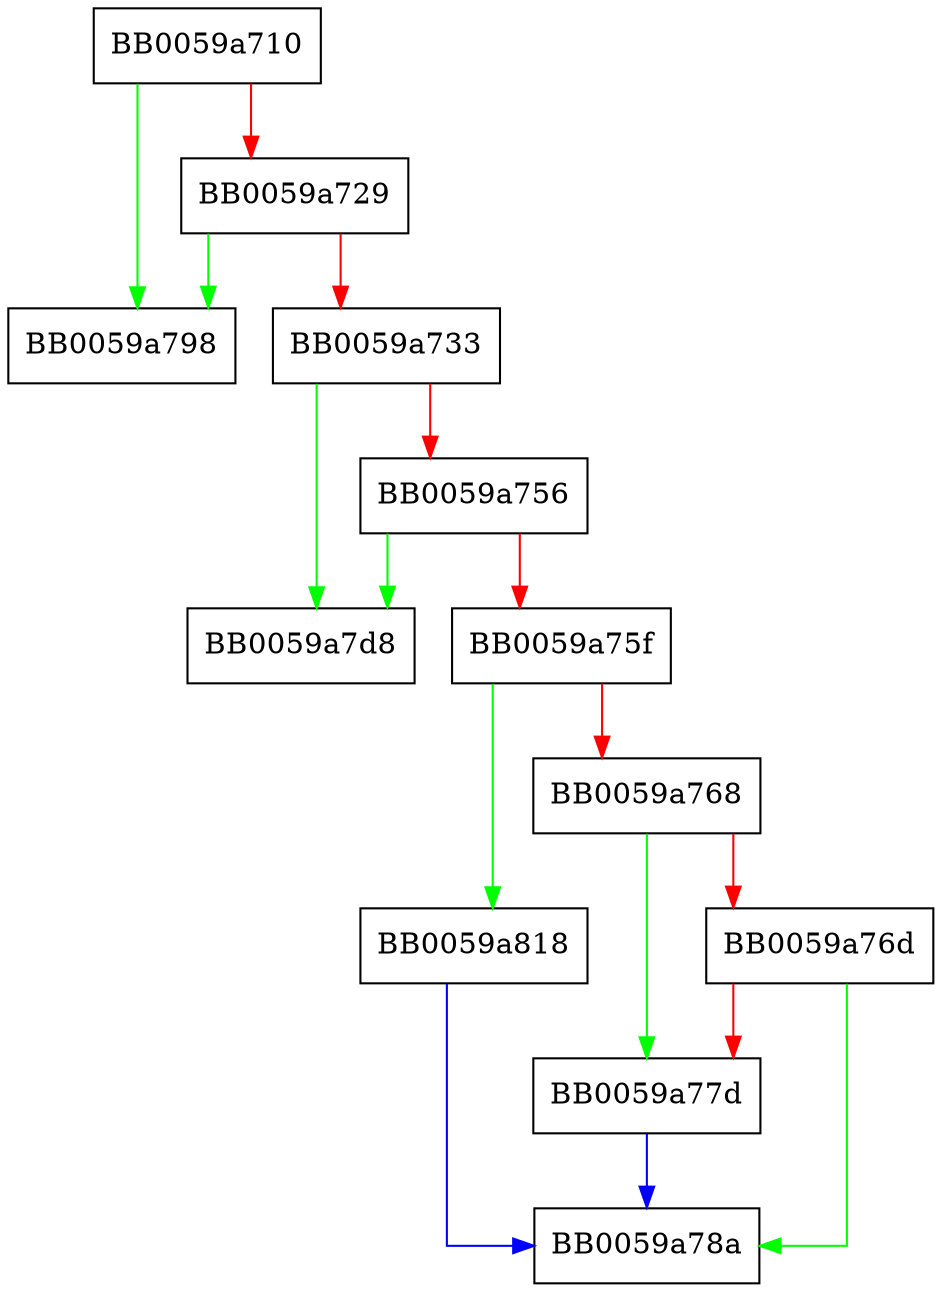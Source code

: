 digraph pkey_ecx_derive448 {
  node [shape="box"];
  graph [splines=ortho];
  BB0059a710 -> BB0059a798 [color="green"];
  BB0059a710 -> BB0059a729 [color="red"];
  BB0059a729 -> BB0059a798 [color="green"];
  BB0059a729 -> BB0059a733 [color="red"];
  BB0059a733 -> BB0059a7d8 [color="green"];
  BB0059a733 -> BB0059a756 [color="red"];
  BB0059a756 -> BB0059a7d8 [color="green"];
  BB0059a756 -> BB0059a75f [color="red"];
  BB0059a75f -> BB0059a818 [color="green"];
  BB0059a75f -> BB0059a768 [color="red"];
  BB0059a768 -> BB0059a77d [color="green"];
  BB0059a768 -> BB0059a76d [color="red"];
  BB0059a76d -> BB0059a78a [color="green"];
  BB0059a76d -> BB0059a77d [color="red"];
  BB0059a77d -> BB0059a78a [color="blue"];
  BB0059a818 -> BB0059a78a [color="blue"];
}